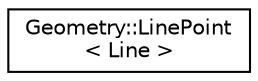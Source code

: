 digraph "Graphical Class Hierarchy"
{
 // LATEX_PDF_SIZE
  edge [fontname="Helvetica",fontsize="10",labelfontname="Helvetica",labelfontsize="10"];
  node [fontname="Helvetica",fontsize="10",shape=record];
  rankdir="LR";
  Node0 [label="Geometry::LinePoint\l\< Line \>",height=0.2,width=0.4,color="black", fillcolor="white", style="filled",URL="$structGeometry_1_1LinePoint.html",tooltip=" "];
}
